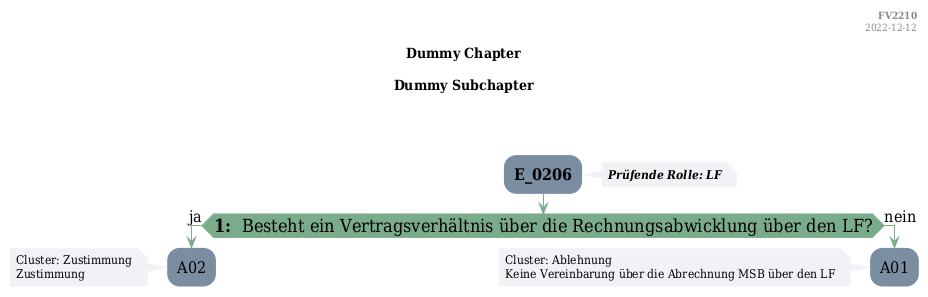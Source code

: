@startuml
skinparam Shadowing false
skinparam NoteBorderColor #f3f1f6
skinparam NoteBackgroundColor #f3f1f6
skinparam NoteFontSize 12
skinparam ActivityBorderColor none
skinparam ActivityBackgroundColor #7a8da1
skinparam ActivityFontSize 16
skinparam ArrowColor #7aab8a
skinparam ArrowFontSize 16
skinparam ActivityDiamondBackgroundColor #7aab8a
skinparam ActivityDiamondBorderColor #7aab8a
skinparam ActivityDiamondFontSize 18
skinparam defaultFontName DejaVu Serif Condensed
skinparam ActivityEndColor #669580

header
<b>FV2210
2022-12-12
endheader

title
Dummy Chapter

Dummy Subchapter



end title
:<b>E_0206</b>;
note right
<b><i>Prüfende Rolle: LF
end note

if (<b>1: </b> Besteht ein Vertragsverhältnis über die Rechnungsabwicklung über den LF?) then (ja)
    :A02;
    note left
        Cluster: Zustimmung
        Zustimmung
    endnote
    kill;
else (nein)
    :A01;
    note left
        Cluster: Ablehnung
        Keine Vereinbarung über die Abrechnung MSB über den LF
    endnote
    kill;
endif

@enduml
